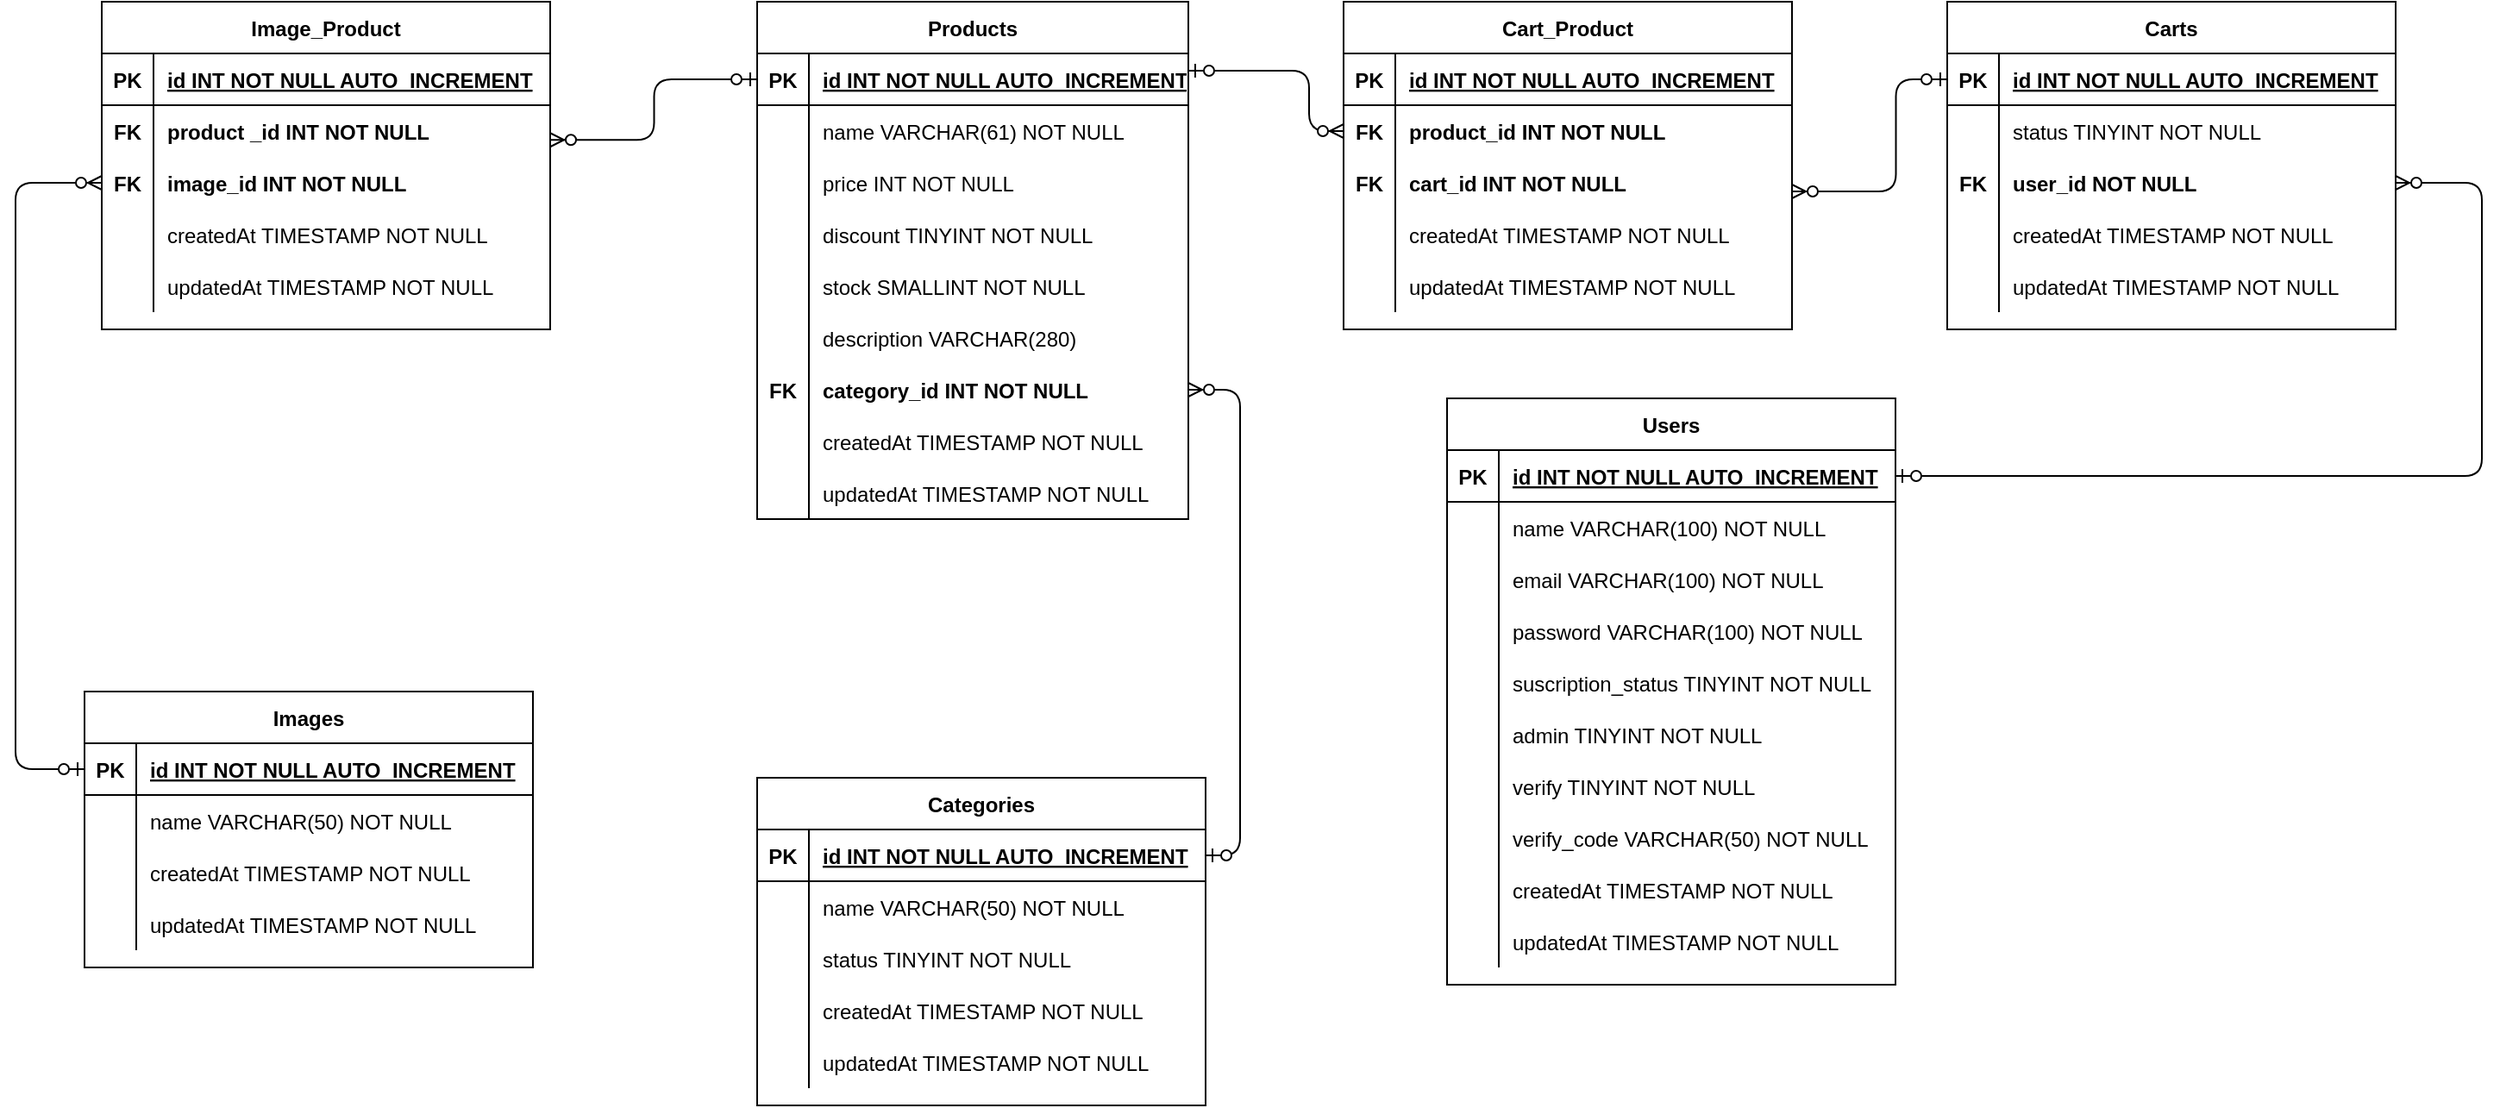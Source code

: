 <mxfile version="14.1.8" type="github">
  <diagram id="R2lEEEUBdFMjLlhIrx00" name="Page-1">
    <mxGraphModel dx="3122" dy="762" grid="1" gridSize="10" guides="1" tooltips="1" connect="1" arrows="1" fold="1" page="1" pageScale="1" pageWidth="850" pageHeight="1100" math="0" shadow="0" extFonts="Permanent Marker^https://fonts.googleapis.com/css?family=Permanent+Marker">
      <root>
        <mxCell id="0" />
        <mxCell id="1" parent="0" />
        <mxCell id="zqOuOfxdXCMFnPO1kolm-131" value="" style="edgeStyle=elbowEdgeStyle;endArrow=ERzeroToMany;startArrow=ERzeroToOne;endFill=1;startFill=1;entryX=1;entryY=0.5;entryDx=0;entryDy=0;exitX=1;exitY=0.5;exitDx=0;exitDy=0;" parent="1" source="zqOuOfxdXCMFnPO1kolm-89" target="zqOuOfxdXCMFnPO1kolm-99" edge="1">
          <mxGeometry width="100" height="100" relative="1" as="geometry">
            <mxPoint x="-510" y="519" as="sourcePoint" />
            <mxPoint x="-660" y="385" as="targetPoint" />
            <Array as="points">
              <mxPoint x="-510" y="420" />
              <mxPoint x="-510" y="410" />
              <mxPoint x="-660" y="485" />
            </Array>
          </mxGeometry>
        </mxCell>
        <mxCell id="zqOuOfxdXCMFnPO1kolm-132" value="" style="edgeStyle=elbowEdgeStyle;endArrow=ERzeroToMany;startArrow=ERzeroToOne;endFill=1;startFill=1;entryX=0;entryY=0.5;entryDx=0;entryDy=0;exitX=1;exitY=0.333;exitDx=0;exitDy=0;exitPerimeter=0;" parent="1" source="zqOuOfxdXCMFnPO1kolm-1" target="zqOuOfxdXCMFnPO1kolm-82" edge="1">
          <mxGeometry width="100" height="100" relative="1" as="geometry">
            <mxPoint x="-540" y="280" as="sourcePoint" />
            <mxPoint x="-450" y="280" as="targetPoint" />
            <Array as="points">
              <mxPoint x="-470" y="125" />
              <mxPoint x="-479.75" y="385" />
            </Array>
          </mxGeometry>
        </mxCell>
        <mxCell id="zqOuOfxdXCMFnPO1kolm-133" value="" style="edgeStyle=elbowEdgeStyle;endArrow=ERzeroToOne;startArrow=ERzeroToMany;endFill=1;startFill=1;entryX=0;entryY=0.5;entryDx=0;entryDy=0;" parent="1" target="zqOuOfxdXCMFnPO1kolm-57" edge="1">
          <mxGeometry width="100" height="100" relative="1" as="geometry">
            <mxPoint x="-190" y="160" as="sourcePoint" />
            <mxPoint x="-103" y="95" as="targetPoint" />
            <Array as="points">
              <mxPoint x="-129.75" y="265" />
            </Array>
          </mxGeometry>
        </mxCell>
        <mxCell id="C-vyLk0tnHw3VtMMgP7b-2" value="Products" style="shape=table;startSize=30;container=1;collapsible=1;childLayout=tableLayout;fixedRows=1;rowLines=0;fontStyle=1;align=center;resizeLast=1;" parent="1" vertex="1">
          <mxGeometry x="-790" y="50" width="250" height="300" as="geometry">
            <mxRectangle x="-280" y="490" width="90" height="30" as="alternateBounds" />
          </mxGeometry>
        </mxCell>
        <mxCell id="zqOuOfxdXCMFnPO1kolm-1" value="" style="shape=partialRectangle;collapsible=0;dropTarget=0;pointerEvents=0;fillColor=none;points=[[0,0.5],[1,0.5]];portConstraint=eastwest;top=0;left=0;right=0;bottom=1;" parent="C-vyLk0tnHw3VtMMgP7b-2" vertex="1">
          <mxGeometry y="30" width="250" height="30" as="geometry" />
        </mxCell>
        <mxCell id="zqOuOfxdXCMFnPO1kolm-2" value="PK" style="shape=partialRectangle;overflow=hidden;connectable=0;fillColor=none;top=0;left=0;bottom=0;right=0;fontStyle=1;" parent="zqOuOfxdXCMFnPO1kolm-1" vertex="1">
          <mxGeometry width="30" height="30" as="geometry" />
        </mxCell>
        <mxCell id="zqOuOfxdXCMFnPO1kolm-3" value="id INT NOT NULL AUTO_INCREMENT" style="shape=partialRectangle;overflow=hidden;connectable=0;fillColor=none;top=0;left=0;bottom=0;right=0;align=left;spacingLeft=6;fontStyle=5;" parent="zqOuOfxdXCMFnPO1kolm-1" vertex="1">
          <mxGeometry x="30" width="220" height="30" as="geometry" />
        </mxCell>
        <mxCell id="C-vyLk0tnHw3VtMMgP7b-6" value="" style="shape=partialRectangle;collapsible=0;dropTarget=0;pointerEvents=0;fillColor=none;points=[[0,0.5],[1,0.5]];portConstraint=eastwest;top=0;left=0;right=0;bottom=0;" parent="C-vyLk0tnHw3VtMMgP7b-2" vertex="1">
          <mxGeometry y="60" width="250" height="30" as="geometry" />
        </mxCell>
        <mxCell id="C-vyLk0tnHw3VtMMgP7b-7" value="" style="shape=partialRectangle;overflow=hidden;connectable=0;fillColor=none;top=0;left=0;bottom=0;right=0;" parent="C-vyLk0tnHw3VtMMgP7b-6" vertex="1">
          <mxGeometry width="30" height="30" as="geometry" />
        </mxCell>
        <mxCell id="C-vyLk0tnHw3VtMMgP7b-8" value="name VARCHAR(61) NOT NULL" style="shape=partialRectangle;overflow=hidden;connectable=0;fillColor=none;top=0;left=0;bottom=0;right=0;align=left;spacingLeft=6;" parent="C-vyLk0tnHw3VtMMgP7b-6" vertex="1">
          <mxGeometry x="30" width="220" height="30" as="geometry" />
        </mxCell>
        <mxCell id="C-vyLk0tnHw3VtMMgP7b-9" value="" style="shape=partialRectangle;collapsible=0;dropTarget=0;pointerEvents=0;fillColor=none;points=[[0,0.5],[1,0.5]];portConstraint=eastwest;top=0;left=0;right=0;bottom=0;" parent="C-vyLk0tnHw3VtMMgP7b-2" vertex="1">
          <mxGeometry y="90" width="250" height="30" as="geometry" />
        </mxCell>
        <mxCell id="C-vyLk0tnHw3VtMMgP7b-10" value="" style="shape=partialRectangle;overflow=hidden;connectable=0;fillColor=none;top=0;left=0;bottom=0;right=0;" parent="C-vyLk0tnHw3VtMMgP7b-9" vertex="1">
          <mxGeometry width="30" height="30" as="geometry" />
        </mxCell>
        <mxCell id="C-vyLk0tnHw3VtMMgP7b-11" value="price INT NOT NULL" style="shape=partialRectangle;overflow=hidden;connectable=0;fillColor=none;top=0;left=0;bottom=0;right=0;align=left;spacingLeft=6;" parent="C-vyLk0tnHw3VtMMgP7b-9" vertex="1">
          <mxGeometry x="30" width="220" height="30" as="geometry" />
        </mxCell>
        <mxCell id="zqOuOfxdXCMFnPO1kolm-24" style="shape=partialRectangle;collapsible=0;dropTarget=0;pointerEvents=0;fillColor=none;points=[[0,0.5],[1,0.5]];portConstraint=eastwest;top=0;left=0;right=0;bottom=0;" parent="C-vyLk0tnHw3VtMMgP7b-2" vertex="1">
          <mxGeometry y="120" width="250" height="30" as="geometry" />
        </mxCell>
        <mxCell id="zqOuOfxdXCMFnPO1kolm-25" style="shape=partialRectangle;overflow=hidden;connectable=0;fillColor=none;top=0;left=0;bottom=0;right=0;" parent="zqOuOfxdXCMFnPO1kolm-24" vertex="1">
          <mxGeometry width="30" height="30" as="geometry" />
        </mxCell>
        <mxCell id="zqOuOfxdXCMFnPO1kolm-26" value="discount TINYINT NOT NULL" style="shape=partialRectangle;overflow=hidden;connectable=0;fillColor=none;top=0;left=0;bottom=0;right=0;align=left;spacingLeft=6;" parent="zqOuOfxdXCMFnPO1kolm-24" vertex="1">
          <mxGeometry x="30" width="220" height="30" as="geometry" />
        </mxCell>
        <mxCell id="zqOuOfxdXCMFnPO1kolm-27" style="shape=partialRectangle;collapsible=0;dropTarget=0;pointerEvents=0;fillColor=none;points=[[0,0.5],[1,0.5]];portConstraint=eastwest;top=0;left=0;right=0;bottom=0;" parent="C-vyLk0tnHw3VtMMgP7b-2" vertex="1">
          <mxGeometry y="150" width="250" height="30" as="geometry" />
        </mxCell>
        <mxCell id="zqOuOfxdXCMFnPO1kolm-28" style="shape=partialRectangle;overflow=hidden;connectable=0;fillColor=none;top=0;left=0;bottom=0;right=0;" parent="zqOuOfxdXCMFnPO1kolm-27" vertex="1">
          <mxGeometry width="30" height="30" as="geometry" />
        </mxCell>
        <mxCell id="zqOuOfxdXCMFnPO1kolm-29" value="stock SMALLINT NOT NULL" style="shape=partialRectangle;overflow=hidden;connectable=0;fillColor=none;top=0;left=0;bottom=0;right=0;align=left;spacingLeft=6;" parent="zqOuOfxdXCMFnPO1kolm-27" vertex="1">
          <mxGeometry x="30" width="220" height="30" as="geometry" />
        </mxCell>
        <mxCell id="zqOuOfxdXCMFnPO1kolm-30" style="shape=partialRectangle;collapsible=0;dropTarget=0;pointerEvents=0;fillColor=none;points=[[0,0.5],[1,0.5]];portConstraint=eastwest;top=0;left=0;right=0;bottom=0;" parent="C-vyLk0tnHw3VtMMgP7b-2" vertex="1">
          <mxGeometry y="180" width="250" height="30" as="geometry" />
        </mxCell>
        <mxCell id="zqOuOfxdXCMFnPO1kolm-31" style="shape=partialRectangle;overflow=hidden;connectable=0;fillColor=none;top=0;left=0;bottom=0;right=0;" parent="zqOuOfxdXCMFnPO1kolm-30" vertex="1">
          <mxGeometry width="30" height="30" as="geometry" />
        </mxCell>
        <mxCell id="zqOuOfxdXCMFnPO1kolm-32" value="description VARCHAR(280)" style="shape=partialRectangle;overflow=hidden;connectable=0;fillColor=none;top=0;left=0;bottom=0;right=0;align=left;spacingLeft=6;" parent="zqOuOfxdXCMFnPO1kolm-30" vertex="1">
          <mxGeometry x="30" width="220" height="30" as="geometry" />
        </mxCell>
        <mxCell id="zqOuOfxdXCMFnPO1kolm-99" style="shape=partialRectangle;collapsible=0;dropTarget=0;pointerEvents=0;fillColor=none;points=[[0,0.5],[1,0.5]];portConstraint=eastwest;top=0;left=0;right=0;bottom=0;" parent="C-vyLk0tnHw3VtMMgP7b-2" vertex="1">
          <mxGeometry y="210" width="250" height="30" as="geometry" />
        </mxCell>
        <mxCell id="zqOuOfxdXCMFnPO1kolm-100" value="FK" style="shape=partialRectangle;overflow=hidden;connectable=0;fillColor=none;top=0;left=0;bottom=0;right=0;fontStyle=1" parent="zqOuOfxdXCMFnPO1kolm-99" vertex="1">
          <mxGeometry width="30" height="30" as="geometry" />
        </mxCell>
        <mxCell id="zqOuOfxdXCMFnPO1kolm-101" value="category_id INT NOT NULL" style="shape=partialRectangle;overflow=hidden;connectable=0;fillColor=none;top=0;left=0;bottom=0;right=0;align=left;spacingLeft=6;fontStyle=1" parent="zqOuOfxdXCMFnPO1kolm-99" vertex="1">
          <mxGeometry x="30" width="220" height="30" as="geometry" />
        </mxCell>
        <mxCell id="zqOuOfxdXCMFnPO1kolm-138" style="shape=partialRectangle;collapsible=0;dropTarget=0;pointerEvents=0;fillColor=none;points=[[0,0.5],[1,0.5]];portConstraint=eastwest;top=0;left=0;right=0;bottom=0;" parent="C-vyLk0tnHw3VtMMgP7b-2" vertex="1">
          <mxGeometry y="240" width="250" height="30" as="geometry" />
        </mxCell>
        <mxCell id="zqOuOfxdXCMFnPO1kolm-139" style="shape=partialRectangle;overflow=hidden;connectable=0;fillColor=none;top=0;left=0;bottom=0;right=0;" parent="zqOuOfxdXCMFnPO1kolm-138" vertex="1">
          <mxGeometry width="30" height="30" as="geometry" />
        </mxCell>
        <mxCell id="zqOuOfxdXCMFnPO1kolm-140" value="createdAt TIMESTAMP NOT NULL" style="shape=partialRectangle;overflow=hidden;connectable=0;fillColor=none;top=0;left=0;bottom=0;right=0;align=left;spacingLeft=6;" parent="zqOuOfxdXCMFnPO1kolm-138" vertex="1">
          <mxGeometry x="30" width="220" height="30" as="geometry" />
        </mxCell>
        <mxCell id="zI5Dp1Qb1qVzu-FK9MiV-19" style="shape=partialRectangle;collapsible=0;dropTarget=0;pointerEvents=0;fillColor=none;points=[[0,0.5],[1,0.5]];portConstraint=eastwest;top=0;left=0;right=0;bottom=0;" parent="C-vyLk0tnHw3VtMMgP7b-2" vertex="1">
          <mxGeometry y="270" width="250" height="30" as="geometry" />
        </mxCell>
        <mxCell id="zI5Dp1Qb1qVzu-FK9MiV-20" style="shape=partialRectangle;overflow=hidden;connectable=0;fillColor=none;top=0;left=0;bottom=0;right=0;" parent="zI5Dp1Qb1qVzu-FK9MiV-19" vertex="1">
          <mxGeometry width="30" height="30" as="geometry" />
        </mxCell>
        <mxCell id="zI5Dp1Qb1qVzu-FK9MiV-21" value="updatedAt TIMESTAMP NOT NULL" style="shape=partialRectangle;overflow=hidden;connectable=0;fillColor=none;top=0;left=0;bottom=0;right=0;align=left;spacingLeft=6;" parent="zI5Dp1Qb1qVzu-FK9MiV-19" vertex="1">
          <mxGeometry x="30" width="220" height="30" as="geometry" />
        </mxCell>
        <mxCell id="C-vyLk0tnHw3VtMMgP7b-13" value="Users" style="shape=table;startSize=30;container=1;collapsible=1;childLayout=tableLayout;fixedRows=1;rowLines=0;fontStyle=1;align=center;resizeLast=1;" parent="1" vertex="1">
          <mxGeometry x="-390" y="280" width="260" height="340" as="geometry" />
        </mxCell>
        <mxCell id="C-vyLk0tnHw3VtMMgP7b-14" value="" style="shape=partialRectangle;collapsible=0;dropTarget=0;pointerEvents=0;fillColor=none;points=[[0,0.5],[1,0.5]];portConstraint=eastwest;top=0;left=0;right=0;bottom=1;" parent="C-vyLk0tnHw3VtMMgP7b-13" vertex="1">
          <mxGeometry y="30" width="260" height="30" as="geometry" />
        </mxCell>
        <mxCell id="C-vyLk0tnHw3VtMMgP7b-15" value="PK" style="shape=partialRectangle;overflow=hidden;connectable=0;fillColor=none;top=0;left=0;bottom=0;right=0;fontStyle=1;" parent="C-vyLk0tnHw3VtMMgP7b-14" vertex="1">
          <mxGeometry width="30" height="30" as="geometry" />
        </mxCell>
        <mxCell id="C-vyLk0tnHw3VtMMgP7b-16" value="id INT NOT NULL AUTO_INCREMENT" style="shape=partialRectangle;overflow=hidden;connectable=0;fillColor=none;top=0;left=0;bottom=0;right=0;align=left;spacingLeft=6;fontStyle=5;" parent="C-vyLk0tnHw3VtMMgP7b-14" vertex="1">
          <mxGeometry x="30" width="230" height="30" as="geometry" />
        </mxCell>
        <mxCell id="C-vyLk0tnHw3VtMMgP7b-17" value="" style="shape=partialRectangle;collapsible=0;dropTarget=0;pointerEvents=0;fillColor=none;points=[[0,0.5],[1,0.5]];portConstraint=eastwest;top=0;left=0;right=0;bottom=0;" parent="C-vyLk0tnHw3VtMMgP7b-13" vertex="1">
          <mxGeometry y="60" width="260" height="30" as="geometry" />
        </mxCell>
        <mxCell id="C-vyLk0tnHw3VtMMgP7b-18" value="" style="shape=partialRectangle;overflow=hidden;connectable=0;fillColor=none;top=0;left=0;bottom=0;right=0;" parent="C-vyLk0tnHw3VtMMgP7b-17" vertex="1">
          <mxGeometry width="30" height="30" as="geometry" />
        </mxCell>
        <mxCell id="C-vyLk0tnHw3VtMMgP7b-19" value="name VARCHAR(100) NOT NULL" style="shape=partialRectangle;overflow=hidden;connectable=0;fillColor=none;top=0;left=0;bottom=0;right=0;align=left;spacingLeft=6;" parent="C-vyLk0tnHw3VtMMgP7b-17" vertex="1">
          <mxGeometry x="30" width="230" height="30" as="geometry" />
        </mxCell>
        <mxCell id="zqOuOfxdXCMFnPO1kolm-41" style="shape=partialRectangle;collapsible=0;dropTarget=0;pointerEvents=0;fillColor=none;points=[[0,0.5],[1,0.5]];portConstraint=eastwest;top=0;left=0;right=0;bottom=0;" parent="C-vyLk0tnHw3VtMMgP7b-13" vertex="1">
          <mxGeometry y="90" width="260" height="30" as="geometry" />
        </mxCell>
        <mxCell id="zqOuOfxdXCMFnPO1kolm-42" style="shape=partialRectangle;overflow=hidden;connectable=0;fillColor=none;top=0;left=0;bottom=0;right=0;" parent="zqOuOfxdXCMFnPO1kolm-41" vertex="1">
          <mxGeometry width="30" height="30" as="geometry" />
        </mxCell>
        <mxCell id="zqOuOfxdXCMFnPO1kolm-43" value="email VARCHAR(100) NOT NULL" style="shape=partialRectangle;overflow=hidden;connectable=0;fillColor=none;top=0;left=0;bottom=0;right=0;align=left;spacingLeft=6;" parent="zqOuOfxdXCMFnPO1kolm-41" vertex="1">
          <mxGeometry x="30" width="230" height="30" as="geometry" />
        </mxCell>
        <mxCell id="zqOuOfxdXCMFnPO1kolm-44" style="shape=partialRectangle;collapsible=0;dropTarget=0;pointerEvents=0;fillColor=none;points=[[0,0.5],[1,0.5]];portConstraint=eastwest;top=0;left=0;right=0;bottom=0;" parent="C-vyLk0tnHw3VtMMgP7b-13" vertex="1">
          <mxGeometry y="120" width="260" height="30" as="geometry" />
        </mxCell>
        <mxCell id="zqOuOfxdXCMFnPO1kolm-45" style="shape=partialRectangle;overflow=hidden;connectable=0;fillColor=none;top=0;left=0;bottom=0;right=0;" parent="zqOuOfxdXCMFnPO1kolm-44" vertex="1">
          <mxGeometry width="30" height="30" as="geometry" />
        </mxCell>
        <mxCell id="zqOuOfxdXCMFnPO1kolm-46" value="password VARCHAR(100) NOT NULL" style="shape=partialRectangle;overflow=hidden;connectable=0;fillColor=none;top=0;left=0;bottom=0;right=0;align=left;spacingLeft=6;" parent="zqOuOfxdXCMFnPO1kolm-44" vertex="1">
          <mxGeometry x="30" width="230" height="30" as="geometry" />
        </mxCell>
        <mxCell id="zqOuOfxdXCMFnPO1kolm-50" style="shape=partialRectangle;collapsible=0;dropTarget=0;pointerEvents=0;fillColor=none;points=[[0,0.5],[1,0.5]];portConstraint=eastwest;top=0;left=0;right=0;bottom=0;" parent="C-vyLk0tnHw3VtMMgP7b-13" vertex="1">
          <mxGeometry y="150" width="260" height="30" as="geometry" />
        </mxCell>
        <mxCell id="zqOuOfxdXCMFnPO1kolm-51" style="shape=partialRectangle;overflow=hidden;connectable=0;fillColor=none;top=0;left=0;bottom=0;right=0;" parent="zqOuOfxdXCMFnPO1kolm-50" vertex="1">
          <mxGeometry width="30" height="30" as="geometry" />
        </mxCell>
        <mxCell id="zqOuOfxdXCMFnPO1kolm-52" value="suscription_status TINYINT NOT NULL" style="shape=partialRectangle;overflow=hidden;connectable=0;fillColor=none;top=0;left=0;bottom=0;right=0;align=left;spacingLeft=6;" parent="zqOuOfxdXCMFnPO1kolm-50" vertex="1">
          <mxGeometry x="30" width="230" height="30" as="geometry" />
        </mxCell>
        <mxCell id="zqOuOfxdXCMFnPO1kolm-53" style="shape=partialRectangle;collapsible=0;dropTarget=0;pointerEvents=0;fillColor=none;points=[[0,0.5],[1,0.5]];portConstraint=eastwest;top=0;left=0;right=0;bottom=0;" parent="C-vyLk0tnHw3VtMMgP7b-13" vertex="1">
          <mxGeometry y="180" width="260" height="30" as="geometry" />
        </mxCell>
        <mxCell id="zqOuOfxdXCMFnPO1kolm-54" style="shape=partialRectangle;overflow=hidden;connectable=0;fillColor=none;top=0;left=0;bottom=0;right=0;" parent="zqOuOfxdXCMFnPO1kolm-53" vertex="1">
          <mxGeometry width="30" height="30" as="geometry" />
        </mxCell>
        <mxCell id="zqOuOfxdXCMFnPO1kolm-55" value="admin TINYINT NOT NULL" style="shape=partialRectangle;overflow=hidden;connectable=0;fillColor=none;top=0;left=0;bottom=0;right=0;align=left;spacingLeft=6;" parent="zqOuOfxdXCMFnPO1kolm-53" vertex="1">
          <mxGeometry x="30" width="230" height="30" as="geometry" />
        </mxCell>
        <mxCell id="zqOuOfxdXCMFnPO1kolm-118" style="shape=partialRectangle;collapsible=0;dropTarget=0;pointerEvents=0;fillColor=none;points=[[0,0.5],[1,0.5]];portConstraint=eastwest;top=0;left=0;right=0;bottom=0;" parent="C-vyLk0tnHw3VtMMgP7b-13" vertex="1">
          <mxGeometry y="210" width="260" height="30" as="geometry" />
        </mxCell>
        <mxCell id="zqOuOfxdXCMFnPO1kolm-119" style="shape=partialRectangle;overflow=hidden;connectable=0;fillColor=none;top=0;left=0;bottom=0;right=0;" parent="zqOuOfxdXCMFnPO1kolm-118" vertex="1">
          <mxGeometry width="30" height="30" as="geometry" />
        </mxCell>
        <mxCell id="zqOuOfxdXCMFnPO1kolm-120" value="verify TINYINT NOT NULL" style="shape=partialRectangle;overflow=hidden;connectable=0;fillColor=none;top=0;left=0;bottom=0;right=0;align=left;spacingLeft=6;" parent="zqOuOfxdXCMFnPO1kolm-118" vertex="1">
          <mxGeometry x="30" width="230" height="30" as="geometry" />
        </mxCell>
        <mxCell id="zqOuOfxdXCMFnPO1kolm-121" style="shape=partialRectangle;collapsible=0;dropTarget=0;pointerEvents=0;fillColor=none;points=[[0,0.5],[1,0.5]];portConstraint=eastwest;top=0;left=0;right=0;bottom=0;" parent="C-vyLk0tnHw3VtMMgP7b-13" vertex="1">
          <mxGeometry y="240" width="260" height="30" as="geometry" />
        </mxCell>
        <mxCell id="zqOuOfxdXCMFnPO1kolm-122" style="shape=partialRectangle;overflow=hidden;connectable=0;fillColor=none;top=0;left=0;bottom=0;right=0;" parent="zqOuOfxdXCMFnPO1kolm-121" vertex="1">
          <mxGeometry width="30" height="30" as="geometry" />
        </mxCell>
        <mxCell id="zqOuOfxdXCMFnPO1kolm-123" value="verify_code VARCHAR(50) NOT NULL" style="shape=partialRectangle;overflow=hidden;connectable=0;fillColor=none;top=0;left=0;bottom=0;right=0;align=left;spacingLeft=6;" parent="zqOuOfxdXCMFnPO1kolm-121" vertex="1">
          <mxGeometry x="30" width="230" height="30" as="geometry" />
        </mxCell>
        <mxCell id="8g4TzOUGm4MKXAFbCsg_-21" style="shape=partialRectangle;collapsible=0;dropTarget=0;pointerEvents=0;fillColor=none;points=[[0,0.5],[1,0.5]];portConstraint=eastwest;top=0;left=0;right=0;bottom=0;" parent="C-vyLk0tnHw3VtMMgP7b-13" vertex="1">
          <mxGeometry y="270" width="260" height="30" as="geometry" />
        </mxCell>
        <mxCell id="8g4TzOUGm4MKXAFbCsg_-22" style="shape=partialRectangle;overflow=hidden;connectable=0;fillColor=none;top=0;left=0;bottom=0;right=0;" parent="8g4TzOUGm4MKXAFbCsg_-21" vertex="1">
          <mxGeometry width="30" height="30" as="geometry" />
        </mxCell>
        <mxCell id="8g4TzOUGm4MKXAFbCsg_-23" value="createdAt TIMESTAMP NOT NULL" style="shape=partialRectangle;overflow=hidden;connectable=0;fillColor=none;top=0;left=0;bottom=0;right=0;align=left;spacingLeft=6;" parent="8g4TzOUGm4MKXAFbCsg_-21" vertex="1">
          <mxGeometry x="30" width="230" height="30" as="geometry" />
        </mxCell>
        <mxCell id="AKjbC8sVGsuB4xoF8L_j-1" style="shape=partialRectangle;collapsible=0;dropTarget=0;pointerEvents=0;fillColor=none;points=[[0,0.5],[1,0.5]];portConstraint=eastwest;top=0;left=0;right=0;bottom=0;" parent="C-vyLk0tnHw3VtMMgP7b-13" vertex="1">
          <mxGeometry y="300" width="260" height="30" as="geometry" />
        </mxCell>
        <mxCell id="AKjbC8sVGsuB4xoF8L_j-2" style="shape=partialRectangle;overflow=hidden;connectable=0;fillColor=none;top=0;left=0;bottom=0;right=0;" parent="AKjbC8sVGsuB4xoF8L_j-1" vertex="1">
          <mxGeometry width="30" height="30" as="geometry" />
        </mxCell>
        <mxCell id="AKjbC8sVGsuB4xoF8L_j-3" value="updatedAt TIMESTAMP NOT NULL" style="shape=partialRectangle;overflow=hidden;connectable=0;fillColor=none;top=0;left=0;bottom=0;right=0;align=left;spacingLeft=6;" parent="AKjbC8sVGsuB4xoF8L_j-1" vertex="1">
          <mxGeometry x="30" width="230" height="30" as="geometry" />
        </mxCell>
        <mxCell id="zqOuOfxdXCMFnPO1kolm-137" value="" style="edgeStyle=elbowEdgeStyle;endArrow=ERzeroToMany;startArrow=ERzeroToOne;endFill=1;startFill=1;exitX=1;exitY=0.5;exitDx=0;exitDy=0;entryX=1;entryY=0.5;entryDx=0;entryDy=0;" parent="1" source="C-vyLk0tnHw3VtMMgP7b-14" target="zqOuOfxdXCMFnPO1kolm-112" edge="1">
          <mxGeometry width="100" height="100" relative="1" as="geometry">
            <mxPoint x="160" y="125" as="sourcePoint" />
            <mxPoint x="140" y="280" as="targetPoint" />
            <Array as="points">
              <mxPoint x="210" y="125" />
              <mxPoint x="170" y="90" />
              <mxPoint x="230" y="270" />
            </Array>
          </mxGeometry>
        </mxCell>
        <mxCell id="zqOuOfxdXCMFnPO1kolm-78" value="Cart_Product" style="shape=table;startSize=30;container=1;collapsible=1;childLayout=tableLayout;fixedRows=1;rowLines=0;fontStyle=1;align=center;resizeLast=1;" parent="1" vertex="1">
          <mxGeometry x="-450" y="50" width="260" height="190" as="geometry" />
        </mxCell>
        <mxCell id="zqOuOfxdXCMFnPO1kolm-79" value="" style="shape=partialRectangle;collapsible=0;dropTarget=0;pointerEvents=0;fillColor=none;points=[[0,0.5],[1,0.5]];portConstraint=eastwest;top=0;left=0;right=0;bottom=1;" parent="zqOuOfxdXCMFnPO1kolm-78" vertex="1">
          <mxGeometry y="30" width="260" height="30" as="geometry" />
        </mxCell>
        <mxCell id="zqOuOfxdXCMFnPO1kolm-80" value="PK" style="shape=partialRectangle;overflow=hidden;connectable=0;fillColor=none;top=0;left=0;bottom=0;right=0;fontStyle=1;" parent="zqOuOfxdXCMFnPO1kolm-79" vertex="1">
          <mxGeometry width="30" height="30" as="geometry" />
        </mxCell>
        <mxCell id="zqOuOfxdXCMFnPO1kolm-81" value="id INT NOT NULL AUTO_INCREMENT" style="shape=partialRectangle;overflow=hidden;connectable=0;fillColor=none;top=0;left=0;bottom=0;right=0;align=left;spacingLeft=6;fontStyle=5;" parent="zqOuOfxdXCMFnPO1kolm-79" vertex="1">
          <mxGeometry x="30" width="230" height="30" as="geometry" />
        </mxCell>
        <mxCell id="zqOuOfxdXCMFnPO1kolm-82" value="" style="shape=partialRectangle;collapsible=0;dropTarget=0;pointerEvents=0;fillColor=none;points=[[0,0.5],[1,0.5]];portConstraint=eastwest;top=0;left=0;right=0;bottom=0;" parent="zqOuOfxdXCMFnPO1kolm-78" vertex="1">
          <mxGeometry y="60" width="260" height="30" as="geometry" />
        </mxCell>
        <mxCell id="zqOuOfxdXCMFnPO1kolm-83" value="FK" style="shape=partialRectangle;overflow=hidden;connectable=0;fillColor=none;top=0;left=0;bottom=0;right=0;fontStyle=1" parent="zqOuOfxdXCMFnPO1kolm-82" vertex="1">
          <mxGeometry width="30" height="30" as="geometry" />
        </mxCell>
        <mxCell id="zqOuOfxdXCMFnPO1kolm-84" value="product_id INT NOT NULL" style="shape=partialRectangle;overflow=hidden;connectable=0;fillColor=none;top=0;left=0;bottom=0;right=0;align=left;spacingLeft=6;fontStyle=1" parent="zqOuOfxdXCMFnPO1kolm-82" vertex="1">
          <mxGeometry x="30" width="230" height="30" as="geometry" />
        </mxCell>
        <mxCell id="zqOuOfxdXCMFnPO1kolm-85" style="shape=partialRectangle;collapsible=0;dropTarget=0;pointerEvents=0;fillColor=none;points=[[0,0.5],[1,0.5]];portConstraint=eastwest;top=0;left=0;right=0;bottom=0;" parent="zqOuOfxdXCMFnPO1kolm-78" vertex="1">
          <mxGeometry y="90" width="260" height="30" as="geometry" />
        </mxCell>
        <mxCell id="zqOuOfxdXCMFnPO1kolm-86" value="FK" style="shape=partialRectangle;overflow=hidden;connectable=0;fillColor=none;top=0;left=0;bottom=0;right=0;fontStyle=1" parent="zqOuOfxdXCMFnPO1kolm-85" vertex="1">
          <mxGeometry width="30" height="30" as="geometry" />
        </mxCell>
        <mxCell id="zqOuOfxdXCMFnPO1kolm-87" value="cart_id INT NOT NULL" style="shape=partialRectangle;overflow=hidden;connectable=0;fillColor=none;top=0;left=0;bottom=0;right=0;align=left;spacingLeft=6;fontStyle=1" parent="zqOuOfxdXCMFnPO1kolm-85" vertex="1">
          <mxGeometry x="30" width="230" height="30" as="geometry" />
        </mxCell>
        <mxCell id="zqOuOfxdXCMFnPO1kolm-124" style="shape=partialRectangle;collapsible=0;dropTarget=0;pointerEvents=0;fillColor=none;points=[[0,0.5],[1,0.5]];portConstraint=eastwest;top=0;left=0;right=0;bottom=0;" parent="zqOuOfxdXCMFnPO1kolm-78" vertex="1">
          <mxGeometry y="120" width="260" height="30" as="geometry" />
        </mxCell>
        <mxCell id="zqOuOfxdXCMFnPO1kolm-125" style="shape=partialRectangle;overflow=hidden;connectable=0;fillColor=none;top=0;left=0;bottom=0;right=0;" parent="zqOuOfxdXCMFnPO1kolm-124" vertex="1">
          <mxGeometry width="30" height="30" as="geometry" />
        </mxCell>
        <mxCell id="zqOuOfxdXCMFnPO1kolm-126" value="createdAt TIMESTAMP NOT NULL" style="shape=partialRectangle;overflow=hidden;connectable=0;fillColor=none;top=0;left=0;bottom=0;right=0;align=left;spacingLeft=6;" parent="zqOuOfxdXCMFnPO1kolm-124" vertex="1">
          <mxGeometry x="30" width="230" height="30" as="geometry" />
        </mxCell>
        <mxCell id="zqOuOfxdXCMFnPO1kolm-127" style="shape=partialRectangle;collapsible=0;dropTarget=0;pointerEvents=0;fillColor=none;points=[[0,0.5],[1,0.5]];portConstraint=eastwest;top=0;left=0;right=0;bottom=0;" parent="zqOuOfxdXCMFnPO1kolm-78" vertex="1">
          <mxGeometry y="150" width="260" height="30" as="geometry" />
        </mxCell>
        <mxCell id="zqOuOfxdXCMFnPO1kolm-128" style="shape=partialRectangle;overflow=hidden;connectable=0;fillColor=none;top=0;left=0;bottom=0;right=0;" parent="zqOuOfxdXCMFnPO1kolm-127" vertex="1">
          <mxGeometry width="30" height="30" as="geometry" />
        </mxCell>
        <mxCell id="zqOuOfxdXCMFnPO1kolm-129" value="updatedAt TIMESTAMP NOT NULL" style="shape=partialRectangle;overflow=hidden;connectable=0;fillColor=none;top=0;left=0;bottom=0;right=0;align=left;spacingLeft=6;" parent="zqOuOfxdXCMFnPO1kolm-127" vertex="1">
          <mxGeometry x="30" width="230" height="30" as="geometry" />
        </mxCell>
        <mxCell id="zqOuOfxdXCMFnPO1kolm-56" value="Carts" style="shape=table;startSize=30;container=1;collapsible=1;childLayout=tableLayout;fixedRows=1;rowLines=0;fontStyle=1;align=center;resizeLast=1;" parent="1" vertex="1">
          <mxGeometry x="-100" y="50" width="260" height="190" as="geometry" />
        </mxCell>
        <mxCell id="zqOuOfxdXCMFnPO1kolm-57" value="" style="shape=partialRectangle;collapsible=0;dropTarget=0;pointerEvents=0;fillColor=none;points=[[0,0.5],[1,0.5]];portConstraint=eastwest;top=0;left=0;right=0;bottom=1;" parent="zqOuOfxdXCMFnPO1kolm-56" vertex="1">
          <mxGeometry y="30" width="260" height="30" as="geometry" />
        </mxCell>
        <mxCell id="zqOuOfxdXCMFnPO1kolm-58" value="PK" style="shape=partialRectangle;overflow=hidden;connectable=0;fillColor=none;top=0;left=0;bottom=0;right=0;fontStyle=1;" parent="zqOuOfxdXCMFnPO1kolm-57" vertex="1">
          <mxGeometry width="30" height="30" as="geometry" />
        </mxCell>
        <mxCell id="zqOuOfxdXCMFnPO1kolm-59" value="id INT NOT NULL AUTO_INCREMENT" style="shape=partialRectangle;overflow=hidden;connectable=0;fillColor=none;top=0;left=0;bottom=0;right=0;align=left;spacingLeft=6;fontStyle=5;" parent="zqOuOfxdXCMFnPO1kolm-57" vertex="1">
          <mxGeometry x="30" width="230" height="30" as="geometry" />
        </mxCell>
        <mxCell id="zqOuOfxdXCMFnPO1kolm-63" style="shape=partialRectangle;collapsible=0;dropTarget=0;pointerEvents=0;fillColor=none;points=[[0,0.5],[1,0.5]];portConstraint=eastwest;top=0;left=0;right=0;bottom=0;" parent="zqOuOfxdXCMFnPO1kolm-56" vertex="1">
          <mxGeometry y="60" width="260" height="30" as="geometry" />
        </mxCell>
        <mxCell id="zqOuOfxdXCMFnPO1kolm-64" style="shape=partialRectangle;overflow=hidden;connectable=0;fillColor=none;top=0;left=0;bottom=0;right=0;" parent="zqOuOfxdXCMFnPO1kolm-63" vertex="1">
          <mxGeometry width="30" height="30" as="geometry" />
        </mxCell>
        <mxCell id="zqOuOfxdXCMFnPO1kolm-65" value="status TINYINT NOT NULL" style="shape=partialRectangle;overflow=hidden;connectable=0;fillColor=none;top=0;left=0;bottom=0;right=0;align=left;spacingLeft=6;" parent="zqOuOfxdXCMFnPO1kolm-63" vertex="1">
          <mxGeometry x="30" width="230" height="30" as="geometry" />
        </mxCell>
        <mxCell id="zqOuOfxdXCMFnPO1kolm-112" style="shape=partialRectangle;collapsible=0;dropTarget=0;pointerEvents=0;fillColor=none;points=[[0,0.5],[1,0.5]];portConstraint=eastwest;top=0;left=0;right=0;bottom=0;" parent="zqOuOfxdXCMFnPO1kolm-56" vertex="1">
          <mxGeometry y="90" width="260" height="30" as="geometry" />
        </mxCell>
        <mxCell id="zqOuOfxdXCMFnPO1kolm-113" value="FK" style="shape=partialRectangle;overflow=hidden;connectable=0;fillColor=none;top=0;left=0;bottom=0;right=0;fontStyle=1" parent="zqOuOfxdXCMFnPO1kolm-112" vertex="1">
          <mxGeometry width="30" height="30" as="geometry" />
        </mxCell>
        <mxCell id="zqOuOfxdXCMFnPO1kolm-114" value="user_id NOT NULL" style="shape=partialRectangle;overflow=hidden;connectable=0;fillColor=none;top=0;left=0;bottom=0;right=0;align=left;spacingLeft=6;fontStyle=1" parent="zqOuOfxdXCMFnPO1kolm-112" vertex="1">
          <mxGeometry x="30" width="230" height="30" as="geometry" />
        </mxCell>
        <mxCell id="zqOuOfxdXCMFnPO1kolm-115" style="shape=partialRectangle;collapsible=0;dropTarget=0;pointerEvents=0;fillColor=none;points=[[0,0.5],[1,0.5]];portConstraint=eastwest;top=0;left=0;right=0;bottom=0;" parent="zqOuOfxdXCMFnPO1kolm-56" vertex="1">
          <mxGeometry y="120" width="260" height="30" as="geometry" />
        </mxCell>
        <mxCell id="zqOuOfxdXCMFnPO1kolm-116" style="shape=partialRectangle;overflow=hidden;connectable=0;fillColor=none;top=0;left=0;bottom=0;right=0;" parent="zqOuOfxdXCMFnPO1kolm-115" vertex="1">
          <mxGeometry width="30" height="30" as="geometry" />
        </mxCell>
        <mxCell id="zqOuOfxdXCMFnPO1kolm-117" value="createdAt TIMESTAMP NOT NULL" style="shape=partialRectangle;overflow=hidden;connectable=0;fillColor=none;top=0;left=0;bottom=0;right=0;align=left;spacingLeft=6;" parent="zqOuOfxdXCMFnPO1kolm-115" vertex="1">
          <mxGeometry x="30" width="230" height="30" as="geometry" />
        </mxCell>
        <mxCell id="CzBCEmGqzT7FlVAjcRCF-1" style="shape=partialRectangle;collapsible=0;dropTarget=0;pointerEvents=0;fillColor=none;points=[[0,0.5],[1,0.5]];portConstraint=eastwest;top=0;left=0;right=0;bottom=0;" vertex="1" parent="zqOuOfxdXCMFnPO1kolm-56">
          <mxGeometry y="150" width="260" height="30" as="geometry" />
        </mxCell>
        <mxCell id="CzBCEmGqzT7FlVAjcRCF-2" style="shape=partialRectangle;overflow=hidden;connectable=0;fillColor=none;top=0;left=0;bottom=0;right=0;" vertex="1" parent="CzBCEmGqzT7FlVAjcRCF-1">
          <mxGeometry width="30" height="30" as="geometry" />
        </mxCell>
        <mxCell id="CzBCEmGqzT7FlVAjcRCF-3" value="updatedAt TIMESTAMP NOT NULL" style="shape=partialRectangle;overflow=hidden;connectable=0;fillColor=none;top=0;left=0;bottom=0;right=0;align=left;spacingLeft=6;" vertex="1" parent="CzBCEmGqzT7FlVAjcRCF-1">
          <mxGeometry x="30" width="230" height="30" as="geometry" />
        </mxCell>
        <mxCell id="zqOuOfxdXCMFnPO1kolm-88" value="Categories" style="shape=table;startSize=30;container=1;collapsible=1;childLayout=tableLayout;fixedRows=1;rowLines=0;fontStyle=1;align=center;resizeLast=1;" parent="1" vertex="1">
          <mxGeometry x="-790" y="500" width="260" height="190.0" as="geometry" />
        </mxCell>
        <mxCell id="zqOuOfxdXCMFnPO1kolm-89" value="" style="shape=partialRectangle;collapsible=0;dropTarget=0;pointerEvents=0;fillColor=none;points=[[0,0.5],[1,0.5]];portConstraint=eastwest;top=0;left=0;right=0;bottom=1;" parent="zqOuOfxdXCMFnPO1kolm-88" vertex="1">
          <mxGeometry y="30" width="260" height="30" as="geometry" />
        </mxCell>
        <mxCell id="zqOuOfxdXCMFnPO1kolm-90" value="PK" style="shape=partialRectangle;overflow=hidden;connectable=0;fillColor=none;top=0;left=0;bottom=0;right=0;fontStyle=1;" parent="zqOuOfxdXCMFnPO1kolm-89" vertex="1">
          <mxGeometry width="30" height="30" as="geometry" />
        </mxCell>
        <mxCell id="zqOuOfxdXCMFnPO1kolm-91" value="id INT NOT NULL AUTO_INCREMENT" style="shape=partialRectangle;overflow=hidden;connectable=0;fillColor=none;top=0;left=0;bottom=0;right=0;align=left;spacingLeft=6;fontStyle=5;" parent="zqOuOfxdXCMFnPO1kolm-89" vertex="1">
          <mxGeometry x="30" width="230" height="30" as="geometry" />
        </mxCell>
        <mxCell id="zqOuOfxdXCMFnPO1kolm-92" value="" style="shape=partialRectangle;collapsible=0;dropTarget=0;pointerEvents=0;fillColor=none;points=[[0,0.5],[1,0.5]];portConstraint=eastwest;top=0;left=0;right=0;bottom=0;" parent="zqOuOfxdXCMFnPO1kolm-88" vertex="1">
          <mxGeometry y="60" width="260" height="30" as="geometry" />
        </mxCell>
        <mxCell id="zqOuOfxdXCMFnPO1kolm-93" value="" style="shape=partialRectangle;overflow=hidden;connectable=0;fillColor=none;top=0;left=0;bottom=0;right=0;" parent="zqOuOfxdXCMFnPO1kolm-92" vertex="1">
          <mxGeometry width="30" height="30" as="geometry" />
        </mxCell>
        <mxCell id="zqOuOfxdXCMFnPO1kolm-94" value="name VARCHAR(50) NOT NULL" style="shape=partialRectangle;overflow=hidden;connectable=0;fillColor=none;top=0;left=0;bottom=0;right=0;align=left;spacingLeft=6;" parent="zqOuOfxdXCMFnPO1kolm-92" vertex="1">
          <mxGeometry x="30" width="230" height="30" as="geometry" />
        </mxCell>
        <mxCell id="zqOuOfxdXCMFnPO1kolm-95" style="shape=partialRectangle;collapsible=0;dropTarget=0;pointerEvents=0;fillColor=none;points=[[0,0.5],[1,0.5]];portConstraint=eastwest;top=0;left=0;right=0;bottom=0;" parent="zqOuOfxdXCMFnPO1kolm-88" vertex="1">
          <mxGeometry y="90" width="260" height="30" as="geometry" />
        </mxCell>
        <mxCell id="zqOuOfxdXCMFnPO1kolm-96" style="shape=partialRectangle;overflow=hidden;connectable=0;fillColor=none;top=0;left=0;bottom=0;right=0;" parent="zqOuOfxdXCMFnPO1kolm-95" vertex="1">
          <mxGeometry width="30" height="30" as="geometry" />
        </mxCell>
        <mxCell id="zqOuOfxdXCMFnPO1kolm-97" value="status TINYINT NOT NULL" style="shape=partialRectangle;overflow=hidden;connectable=0;fillColor=none;top=0;left=0;bottom=0;right=0;align=left;spacingLeft=6;" parent="zqOuOfxdXCMFnPO1kolm-95" vertex="1">
          <mxGeometry x="30" width="230" height="30" as="geometry" />
        </mxCell>
        <mxCell id="zqOuOfxdXCMFnPO1kolm-106" style="shape=partialRectangle;collapsible=0;dropTarget=0;pointerEvents=0;fillColor=none;points=[[0,0.5],[1,0.5]];portConstraint=eastwest;top=0;left=0;right=0;bottom=0;" parent="zqOuOfxdXCMFnPO1kolm-88" vertex="1">
          <mxGeometry y="120" width="260" height="30" as="geometry" />
        </mxCell>
        <mxCell id="zqOuOfxdXCMFnPO1kolm-107" style="shape=partialRectangle;overflow=hidden;connectable=0;fillColor=none;top=0;left=0;bottom=0;right=0;" parent="zqOuOfxdXCMFnPO1kolm-106" vertex="1">
          <mxGeometry width="30" height="30" as="geometry" />
        </mxCell>
        <mxCell id="zqOuOfxdXCMFnPO1kolm-108" value="createdAt TIMESTAMP NOT NULL" style="shape=partialRectangle;overflow=hidden;connectable=0;fillColor=none;top=0;left=0;bottom=0;right=0;align=left;spacingLeft=6;" parent="zqOuOfxdXCMFnPO1kolm-106" vertex="1">
          <mxGeometry x="30" width="230" height="30" as="geometry" />
        </mxCell>
        <mxCell id="zqOuOfxdXCMFnPO1kolm-109" style="shape=partialRectangle;collapsible=0;dropTarget=0;pointerEvents=0;fillColor=none;points=[[0,0.5],[1,0.5]];portConstraint=eastwest;top=0;left=0;right=0;bottom=0;" parent="zqOuOfxdXCMFnPO1kolm-88" vertex="1">
          <mxGeometry y="150" width="260" height="30" as="geometry" />
        </mxCell>
        <mxCell id="zqOuOfxdXCMFnPO1kolm-110" style="shape=partialRectangle;overflow=hidden;connectable=0;fillColor=none;top=0;left=0;bottom=0;right=0;" parent="zqOuOfxdXCMFnPO1kolm-109" vertex="1">
          <mxGeometry width="30" height="30" as="geometry" />
        </mxCell>
        <mxCell id="zqOuOfxdXCMFnPO1kolm-111" value="updatedAt TIMESTAMP NOT NULL" style="shape=partialRectangle;overflow=hidden;connectable=0;fillColor=none;top=0;left=0;bottom=0;right=0;align=left;spacingLeft=6;" parent="zqOuOfxdXCMFnPO1kolm-109" vertex="1">
          <mxGeometry x="30" width="230" height="30" as="geometry" />
        </mxCell>
        <mxCell id="zqOuOfxdXCMFnPO1kolm-141" value="" style="shape=partialRectangle;overflow=hidden;connectable=0;fillColor=none;top=0;left=0;bottom=0;right=0;align=left;spacingLeft=6;fontStyle=1" parent="1" vertex="1">
          <mxGeometry x="-760" y="350" width="220" height="30" as="geometry" />
        </mxCell>
        <mxCell id="zI5Dp1Qb1qVzu-FK9MiV-1" value="Images" style="shape=table;startSize=30;container=1;collapsible=1;childLayout=tableLayout;fixedRows=1;rowLines=0;fontStyle=1;align=center;resizeLast=1;" parent="1" vertex="1">
          <mxGeometry x="-1180" y="450" width="260" height="160.0" as="geometry" />
        </mxCell>
        <mxCell id="zI5Dp1Qb1qVzu-FK9MiV-2" value="" style="shape=partialRectangle;collapsible=0;dropTarget=0;pointerEvents=0;fillColor=none;points=[[0,0.5],[1,0.5]];portConstraint=eastwest;top=0;left=0;right=0;bottom=1;" parent="zI5Dp1Qb1qVzu-FK9MiV-1" vertex="1">
          <mxGeometry y="30" width="260" height="30" as="geometry" />
        </mxCell>
        <mxCell id="zI5Dp1Qb1qVzu-FK9MiV-3" value="PK" style="shape=partialRectangle;overflow=hidden;connectable=0;fillColor=none;top=0;left=0;bottom=0;right=0;fontStyle=1;" parent="zI5Dp1Qb1qVzu-FK9MiV-2" vertex="1">
          <mxGeometry width="30" height="30" as="geometry" />
        </mxCell>
        <mxCell id="zI5Dp1Qb1qVzu-FK9MiV-4" value="id INT NOT NULL AUTO_INCREMENT" style="shape=partialRectangle;overflow=hidden;connectable=0;fillColor=none;top=0;left=0;bottom=0;right=0;align=left;spacingLeft=6;fontStyle=5;" parent="zI5Dp1Qb1qVzu-FK9MiV-2" vertex="1">
          <mxGeometry x="30" width="230" height="30" as="geometry" />
        </mxCell>
        <mxCell id="zI5Dp1Qb1qVzu-FK9MiV-5" value="" style="shape=partialRectangle;collapsible=0;dropTarget=0;pointerEvents=0;fillColor=none;points=[[0,0.5],[1,0.5]];portConstraint=eastwest;top=0;left=0;right=0;bottom=0;" parent="zI5Dp1Qb1qVzu-FK9MiV-1" vertex="1">
          <mxGeometry y="60" width="260" height="30" as="geometry" />
        </mxCell>
        <mxCell id="zI5Dp1Qb1qVzu-FK9MiV-6" value="" style="shape=partialRectangle;overflow=hidden;connectable=0;fillColor=none;top=0;left=0;bottom=0;right=0;" parent="zI5Dp1Qb1qVzu-FK9MiV-5" vertex="1">
          <mxGeometry width="30" height="30" as="geometry" />
        </mxCell>
        <mxCell id="zI5Dp1Qb1qVzu-FK9MiV-7" value="name VARCHAR(50) NOT NULL" style="shape=partialRectangle;overflow=hidden;connectable=0;fillColor=none;top=0;left=0;bottom=0;right=0;align=left;spacingLeft=6;" parent="zI5Dp1Qb1qVzu-FK9MiV-5" vertex="1">
          <mxGeometry x="30" width="230" height="30" as="geometry" />
        </mxCell>
        <mxCell id="zI5Dp1Qb1qVzu-FK9MiV-11" style="shape=partialRectangle;collapsible=0;dropTarget=0;pointerEvents=0;fillColor=none;points=[[0,0.5],[1,0.5]];portConstraint=eastwest;top=0;left=0;right=0;bottom=0;" parent="zI5Dp1Qb1qVzu-FK9MiV-1" vertex="1">
          <mxGeometry y="90" width="260" height="30" as="geometry" />
        </mxCell>
        <mxCell id="zI5Dp1Qb1qVzu-FK9MiV-12" style="shape=partialRectangle;overflow=hidden;connectable=0;fillColor=none;top=0;left=0;bottom=0;right=0;" parent="zI5Dp1Qb1qVzu-FK9MiV-11" vertex="1">
          <mxGeometry width="30" height="30" as="geometry" />
        </mxCell>
        <mxCell id="zI5Dp1Qb1qVzu-FK9MiV-13" value="createdAt TIMESTAMP NOT NULL" style="shape=partialRectangle;overflow=hidden;connectable=0;fillColor=none;top=0;left=0;bottom=0;right=0;align=left;spacingLeft=6;" parent="zI5Dp1Qb1qVzu-FK9MiV-11" vertex="1">
          <mxGeometry x="30" width="230" height="30" as="geometry" />
        </mxCell>
        <mxCell id="8g4TzOUGm4MKXAFbCsg_-18" style="shape=partialRectangle;collapsible=0;dropTarget=0;pointerEvents=0;fillColor=none;points=[[0,0.5],[1,0.5]];portConstraint=eastwest;top=0;left=0;right=0;bottom=0;" parent="zI5Dp1Qb1qVzu-FK9MiV-1" vertex="1">
          <mxGeometry y="120" width="260" height="30" as="geometry" />
        </mxCell>
        <mxCell id="8g4TzOUGm4MKXAFbCsg_-19" value="&#xa;&#xa;&lt;span style=&quot;color: rgb(0, 0, 0); font-family: helvetica; font-size: 12px; font-style: normal; font-weight: 400; letter-spacing: normal; text-align: left; text-indent: 0px; text-transform: none; word-spacing: 0px; background-color: rgb(248, 249, 250); display: inline; float: none;&quot;&gt;updatedAt TIMESTAMP&lt;/span&gt;&#xa;&#xa;" style="shape=partialRectangle;overflow=hidden;connectable=0;fillColor=none;top=0;left=0;bottom=0;right=0;" parent="8g4TzOUGm4MKXAFbCsg_-18" vertex="1">
          <mxGeometry width="30" height="30" as="geometry" />
        </mxCell>
        <mxCell id="8g4TzOUGm4MKXAFbCsg_-20" value="updatedAt TIMESTAMP NOT NULL" style="shape=partialRectangle;overflow=hidden;connectable=0;fillColor=none;top=0;left=0;bottom=0;right=0;align=left;spacingLeft=6;" parent="8g4TzOUGm4MKXAFbCsg_-18" vertex="1">
          <mxGeometry x="30" width="230" height="30" as="geometry" />
        </mxCell>
        <mxCell id="zI5Dp1Qb1qVzu-FK9MiV-18" value="" style="edgeStyle=elbowEdgeStyle;endArrow=ERzeroToOne;startArrow=ERzeroToMany;endFill=1;startFill=1;entryX=0;entryY=0.5;entryDx=0;entryDy=0;" parent="1" target="zqOuOfxdXCMFnPO1kolm-1" edge="1">
          <mxGeometry width="100" height="100" relative="1" as="geometry">
            <mxPoint x="-910" y="130.13" as="sourcePoint" />
            <mxPoint x="-790.0" y="130" as="targetPoint" />
            <Array as="points">
              <mxPoint x="-849.75" y="235.13" />
            </Array>
          </mxGeometry>
        </mxCell>
        <mxCell id="8g4TzOUGm4MKXAFbCsg_-1" value="Image_Product" style="shape=table;startSize=30;container=1;collapsible=1;childLayout=tableLayout;fixedRows=1;rowLines=0;fontStyle=1;align=center;resizeLast=1;" parent="1" vertex="1">
          <mxGeometry x="-1170" y="50" width="260" height="190" as="geometry" />
        </mxCell>
        <mxCell id="8g4TzOUGm4MKXAFbCsg_-2" value="" style="shape=partialRectangle;collapsible=0;dropTarget=0;pointerEvents=0;fillColor=none;points=[[0,0.5],[1,0.5]];portConstraint=eastwest;top=0;left=0;right=0;bottom=1;" parent="8g4TzOUGm4MKXAFbCsg_-1" vertex="1">
          <mxGeometry y="30" width="260" height="30" as="geometry" />
        </mxCell>
        <mxCell id="8g4TzOUGm4MKXAFbCsg_-3" value="PK" style="shape=partialRectangle;overflow=hidden;connectable=0;fillColor=none;top=0;left=0;bottom=0;right=0;fontStyle=1;" parent="8g4TzOUGm4MKXAFbCsg_-2" vertex="1">
          <mxGeometry width="30" height="30" as="geometry" />
        </mxCell>
        <mxCell id="8g4TzOUGm4MKXAFbCsg_-4" value="id INT NOT NULL AUTO_INCREMENT" style="shape=partialRectangle;overflow=hidden;connectable=0;fillColor=none;top=0;left=0;bottom=0;right=0;align=left;spacingLeft=6;fontStyle=5;" parent="8g4TzOUGm4MKXAFbCsg_-2" vertex="1">
          <mxGeometry x="30" width="230" height="30" as="geometry" />
        </mxCell>
        <mxCell id="8g4TzOUGm4MKXAFbCsg_-5" value="" style="shape=partialRectangle;collapsible=0;dropTarget=0;pointerEvents=0;fillColor=none;points=[[0,0.5],[1,0.5]];portConstraint=eastwest;top=0;left=0;right=0;bottom=0;" parent="8g4TzOUGm4MKXAFbCsg_-1" vertex="1">
          <mxGeometry y="60" width="260" height="30" as="geometry" />
        </mxCell>
        <mxCell id="8g4TzOUGm4MKXAFbCsg_-6" value="FK" style="shape=partialRectangle;overflow=hidden;connectable=0;fillColor=none;top=0;left=0;bottom=0;right=0;fontStyle=1" parent="8g4TzOUGm4MKXAFbCsg_-5" vertex="1">
          <mxGeometry width="30" height="30" as="geometry" />
        </mxCell>
        <mxCell id="8g4TzOUGm4MKXAFbCsg_-7" value="product _id INT NOT NULL" style="shape=partialRectangle;overflow=hidden;connectable=0;fillColor=none;top=0;left=0;bottom=0;right=0;align=left;spacingLeft=6;fontStyle=1" parent="8g4TzOUGm4MKXAFbCsg_-5" vertex="1">
          <mxGeometry x="30" width="230" height="30" as="geometry" />
        </mxCell>
        <mxCell id="8g4TzOUGm4MKXAFbCsg_-8" style="shape=partialRectangle;collapsible=0;dropTarget=0;pointerEvents=0;fillColor=none;points=[[0,0.5],[1,0.5]];portConstraint=eastwest;top=0;left=0;right=0;bottom=0;" parent="8g4TzOUGm4MKXAFbCsg_-1" vertex="1">
          <mxGeometry y="90" width="260" height="30" as="geometry" />
        </mxCell>
        <mxCell id="8g4TzOUGm4MKXAFbCsg_-9" value="FK" style="shape=partialRectangle;overflow=hidden;connectable=0;fillColor=none;top=0;left=0;bottom=0;right=0;fontStyle=1" parent="8g4TzOUGm4MKXAFbCsg_-8" vertex="1">
          <mxGeometry width="30" height="30" as="geometry" />
        </mxCell>
        <mxCell id="8g4TzOUGm4MKXAFbCsg_-10" value="image_id INT NOT NULL" style="shape=partialRectangle;overflow=hidden;connectable=0;fillColor=none;top=0;left=0;bottom=0;right=0;align=left;spacingLeft=6;fontStyle=1" parent="8g4TzOUGm4MKXAFbCsg_-8" vertex="1">
          <mxGeometry x="30" width="230" height="30" as="geometry" />
        </mxCell>
        <mxCell id="8g4TzOUGm4MKXAFbCsg_-11" style="shape=partialRectangle;collapsible=0;dropTarget=0;pointerEvents=0;fillColor=none;points=[[0,0.5],[1,0.5]];portConstraint=eastwest;top=0;left=0;right=0;bottom=0;" parent="8g4TzOUGm4MKXAFbCsg_-1" vertex="1">
          <mxGeometry y="120" width="260" height="30" as="geometry" />
        </mxCell>
        <mxCell id="8g4TzOUGm4MKXAFbCsg_-12" style="shape=partialRectangle;overflow=hidden;connectable=0;fillColor=none;top=0;left=0;bottom=0;right=0;" parent="8g4TzOUGm4MKXAFbCsg_-11" vertex="1">
          <mxGeometry width="30" height="30" as="geometry" />
        </mxCell>
        <mxCell id="8g4TzOUGm4MKXAFbCsg_-13" value="createdAt TIMESTAMP NOT NULL" style="shape=partialRectangle;overflow=hidden;connectable=0;fillColor=none;top=0;left=0;bottom=0;right=0;align=left;spacingLeft=6;" parent="8g4TzOUGm4MKXAFbCsg_-11" vertex="1">
          <mxGeometry x="30" width="230" height="30" as="geometry" />
        </mxCell>
        <mxCell id="8g4TzOUGm4MKXAFbCsg_-14" style="shape=partialRectangle;collapsible=0;dropTarget=0;pointerEvents=0;fillColor=none;points=[[0,0.5],[1,0.5]];portConstraint=eastwest;top=0;left=0;right=0;bottom=0;" parent="8g4TzOUGm4MKXAFbCsg_-1" vertex="1">
          <mxGeometry y="150" width="260" height="30" as="geometry" />
        </mxCell>
        <mxCell id="8g4TzOUGm4MKXAFbCsg_-15" style="shape=partialRectangle;overflow=hidden;connectable=0;fillColor=none;top=0;left=0;bottom=0;right=0;" parent="8g4TzOUGm4MKXAFbCsg_-14" vertex="1">
          <mxGeometry width="30" height="30" as="geometry" />
        </mxCell>
        <mxCell id="8g4TzOUGm4MKXAFbCsg_-16" value="updatedAt TIMESTAMP NOT NULL" style="shape=partialRectangle;overflow=hidden;connectable=0;fillColor=none;top=0;left=0;bottom=0;right=0;align=left;spacingLeft=6;" parent="8g4TzOUGm4MKXAFbCsg_-14" vertex="1">
          <mxGeometry x="30" width="230" height="30" as="geometry" />
        </mxCell>
        <mxCell id="8g4TzOUGm4MKXAFbCsg_-17" value="" style="edgeStyle=elbowEdgeStyle;endArrow=ERzeroToOne;startArrow=ERzeroToMany;endFill=1;startFill=1;exitX=0;exitY=0.5;exitDx=0;exitDy=0;entryX=0;entryY=0.5;entryDx=0;entryDy=0;" parent="1" source="8g4TzOUGm4MKXAFbCsg_-8" target="zI5Dp1Qb1qVzu-FK9MiV-2" edge="1">
          <mxGeometry width="100" height="100" relative="1" as="geometry">
            <mxPoint x="-1040" y="240" as="sourcePoint" />
            <mxPoint x="-1040" y="449" as="targetPoint" />
            <Array as="points">
              <mxPoint x="-1220" y="230" />
            </Array>
          </mxGeometry>
        </mxCell>
      </root>
    </mxGraphModel>
  </diagram>
</mxfile>
